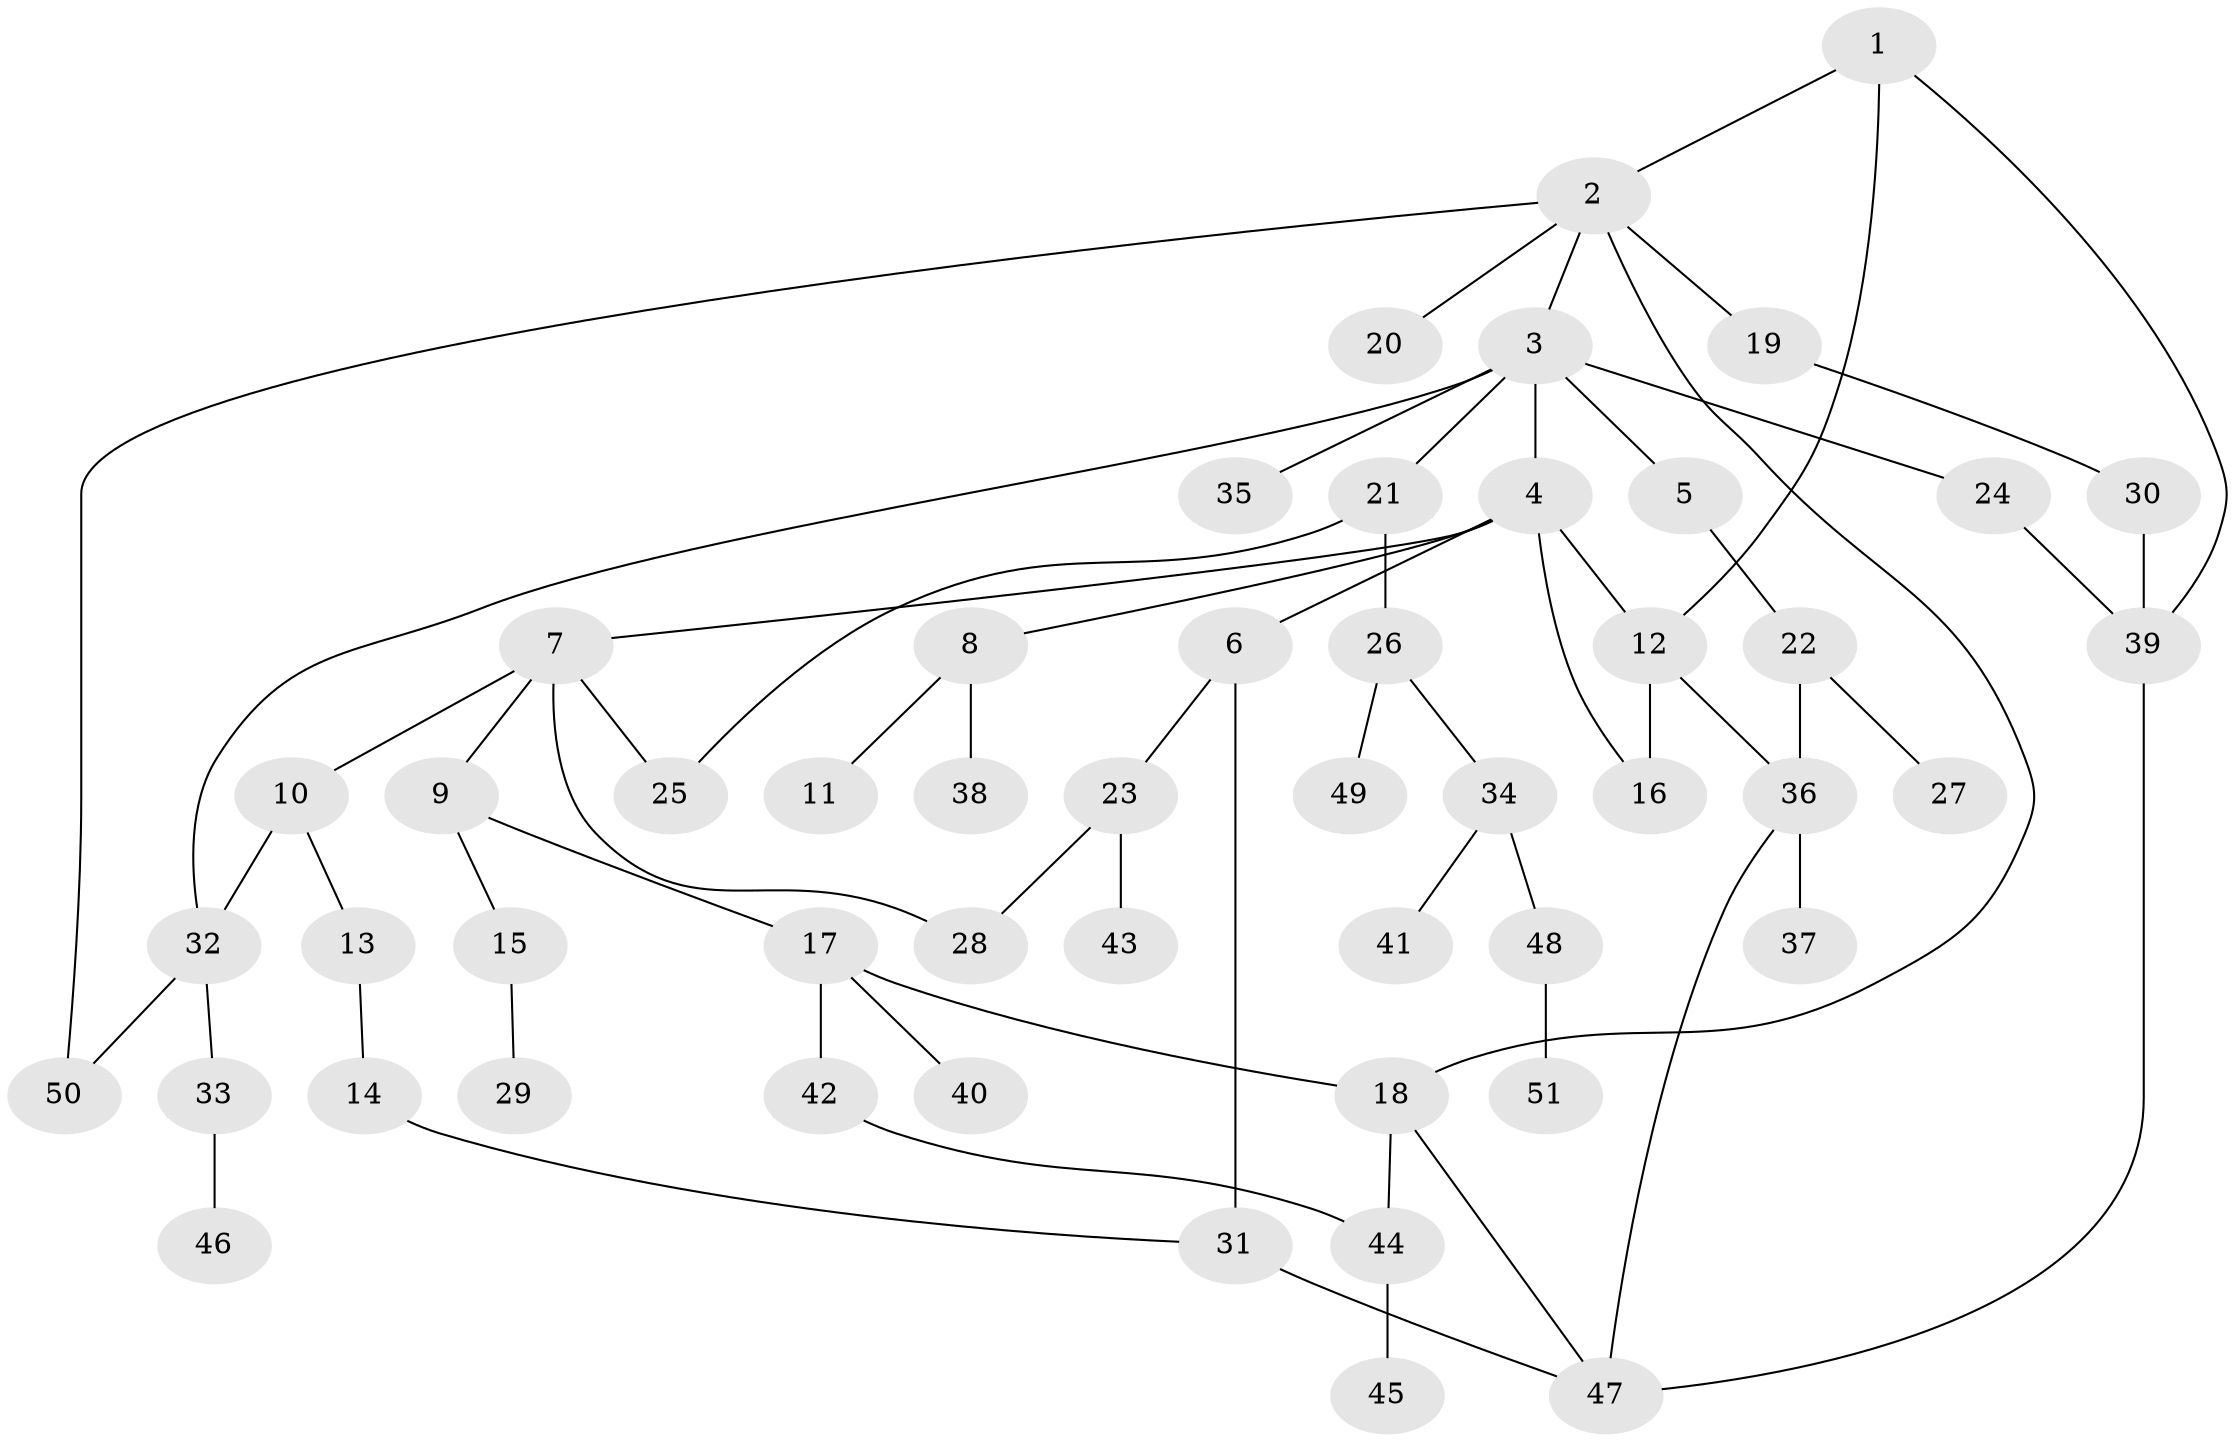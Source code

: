 // Generated by graph-tools (version 1.1) at 2025/10/02/27/25 16:10:53]
// undirected, 51 vertices, 65 edges
graph export_dot {
graph [start="1"]
  node [color=gray90,style=filled];
  1;
  2;
  3;
  4;
  5;
  6;
  7;
  8;
  9;
  10;
  11;
  12;
  13;
  14;
  15;
  16;
  17;
  18;
  19;
  20;
  21;
  22;
  23;
  24;
  25;
  26;
  27;
  28;
  29;
  30;
  31;
  32;
  33;
  34;
  35;
  36;
  37;
  38;
  39;
  40;
  41;
  42;
  43;
  44;
  45;
  46;
  47;
  48;
  49;
  50;
  51;
  1 -- 2;
  1 -- 12;
  1 -- 39;
  2 -- 3;
  2 -- 18;
  2 -- 19;
  2 -- 20;
  2 -- 50;
  3 -- 4;
  3 -- 5;
  3 -- 21;
  3 -- 24;
  3 -- 35;
  3 -- 32;
  4 -- 6;
  4 -- 7;
  4 -- 8;
  4 -- 12;
  4 -- 16;
  5 -- 22;
  6 -- 23;
  6 -- 31;
  7 -- 9;
  7 -- 10;
  7 -- 25;
  7 -- 28;
  8 -- 11;
  8 -- 38;
  9 -- 15;
  9 -- 17;
  10 -- 13;
  10 -- 32;
  12 -- 16;
  12 -- 36;
  13 -- 14;
  14 -- 31;
  15 -- 29;
  17 -- 40;
  17 -- 42;
  17 -- 18;
  18 -- 44;
  18 -- 47;
  19 -- 30;
  21 -- 25;
  21 -- 26;
  22 -- 27;
  22 -- 36;
  23 -- 28;
  23 -- 43;
  24 -- 39;
  26 -- 34;
  26 -- 49;
  30 -- 39;
  31 -- 47;
  32 -- 33;
  32 -- 50;
  33 -- 46;
  34 -- 41;
  34 -- 48;
  36 -- 37;
  36 -- 47;
  39 -- 47;
  42 -- 44;
  44 -- 45;
  48 -- 51;
}
